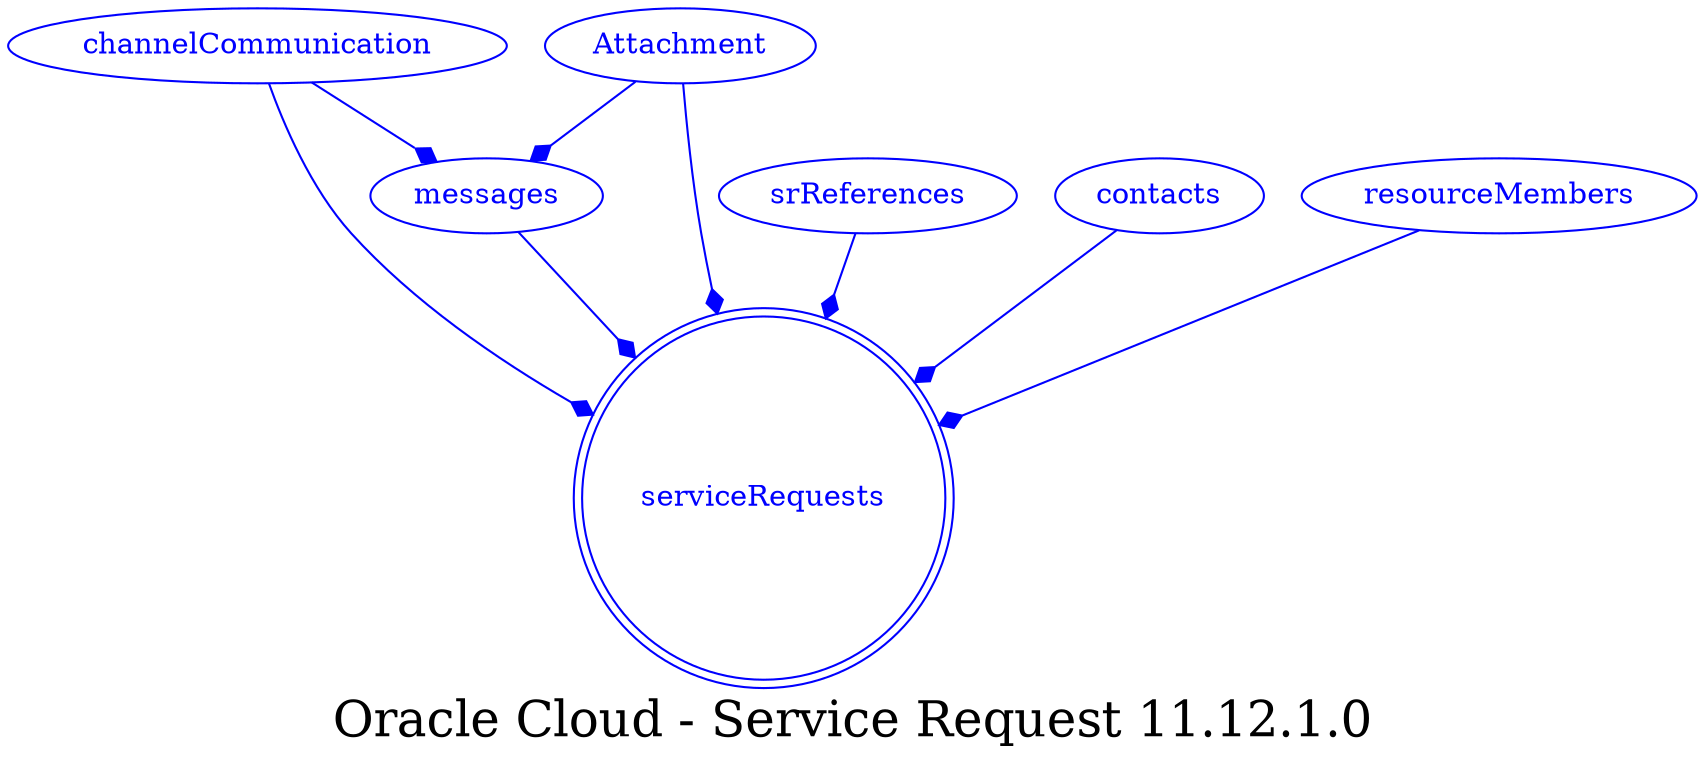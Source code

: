 digraph LexiconGraph {
graph[label="Oracle Cloud - Service Request 11.12.1.0", fontsize=24]
splines=true
"serviceRequests" [color=blue, fontcolor=blue, shape=doublecircle]
"messages" -> "serviceRequests" [color=blue, fontcolor=blue, arrowhead=diamond, arrowtail=none]
"messages" [color=blue, fontcolor=blue, shape=ellipse]
"channelCommunication" -> "messages" [color=blue, fontcolor=blue, arrowhead=diamond, arrowtail=none]
"channelCommunication" [color=blue, fontcolor=blue, shape=ellipse]
"Attachment" -> "messages" [color=blue, fontcolor=blue, arrowhead=diamond, arrowtail=none]
"Attachment" [color=blue, fontcolor=blue, shape=ellipse]
"srReferences" -> "serviceRequests" [color=blue, fontcolor=blue, arrowhead=diamond, arrowtail=none]
"srReferences" [color=blue, fontcolor=blue, shape=ellipse]
"contacts" -> "serviceRequests" [color=blue, fontcolor=blue, arrowhead=diamond, arrowtail=none]
"contacts" [color=blue, fontcolor=blue, shape=ellipse]
"resourceMembers" -> "serviceRequests" [color=blue, fontcolor=blue, arrowhead=diamond, arrowtail=none]
"resourceMembers" [color=blue, fontcolor=blue, shape=ellipse]
"channelCommunication" -> "serviceRequests" [color=blue, fontcolor=blue, arrowhead=diamond, arrowtail=none]
"Attachment" -> "serviceRequests" [color=blue, fontcolor=blue, arrowhead=diamond, arrowtail=none]
}
